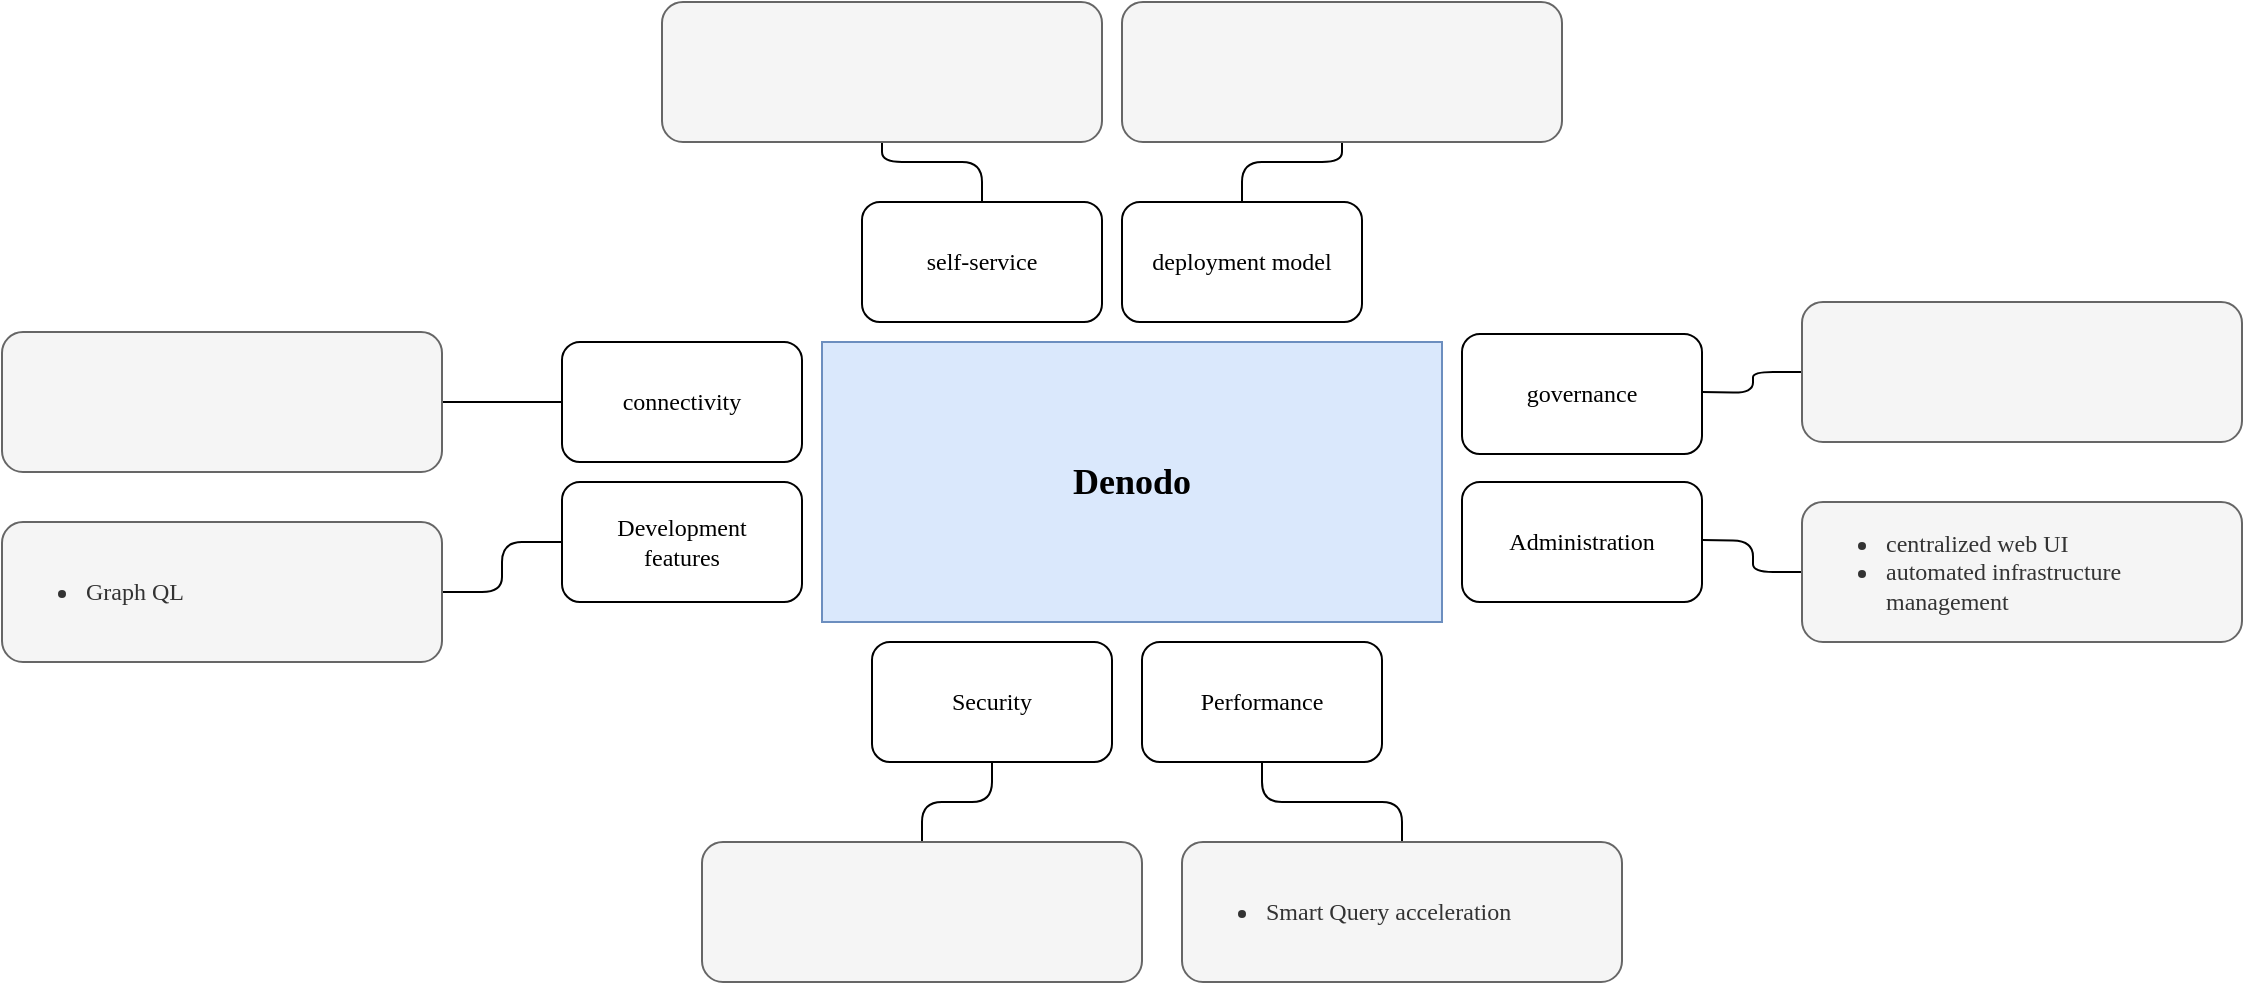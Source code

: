 <mxfile version="16.6.4" type="github" pages="4">
  <diagram id="-L9g1W_YFleN1eRqW0Zt" name="denodo">
    <mxGraphModel dx="1775" dy="536" grid="1" gridSize="10" guides="1" tooltips="1" connect="1" arrows="1" fold="1" page="1" pageScale="1" pageWidth="850" pageHeight="1100" math="0" shadow="0">
      <root>
        <mxCell id="0" />
        <mxCell id="1" parent="0" />
        <mxCell id="jtlBsj4RMmiKG3bMawBm-1" value="&lt;h2&gt;&lt;font face=&quot;Tahoma&quot;&gt;Denodo&lt;/font&gt;&lt;/h2&gt;" style="rounded=0;whiteSpace=wrap;html=1;fillColor=#dae8fc;strokeColor=#6c8ebf;" vertex="1" parent="1">
          <mxGeometry x="270" y="200" width="310" height="140" as="geometry" />
        </mxCell>
        <mxCell id="jtlBsj4RMmiKG3bMawBm-14" style="edgeStyle=orthogonalEdgeStyle;rounded=1;orthogonalLoop=1;jettySize=auto;html=1;fontFamily=Tahoma;endArrow=none;endFill=0;" edge="1" parent="1" source="jtlBsj4RMmiKG3bMawBm-2" target="jtlBsj4RMmiKG3bMawBm-13">
          <mxGeometry relative="1" as="geometry" />
        </mxCell>
        <mxCell id="jtlBsj4RMmiKG3bMawBm-2" value="Security" style="rounded=1;whiteSpace=wrap;html=1;fontFamily=Tahoma;" vertex="1" parent="1">
          <mxGeometry x="295" y="350" width="120" height="60" as="geometry" />
        </mxCell>
        <mxCell id="jtlBsj4RMmiKG3bMawBm-6" style="edgeStyle=orthogonalEdgeStyle;rounded=1;orthogonalLoop=1;jettySize=auto;html=1;fontFamily=Tahoma;endArrow=none;endFill=0;" edge="1" parent="1" source="jtlBsj4RMmiKG3bMawBm-3" target="jtlBsj4RMmiKG3bMawBm-5">
          <mxGeometry relative="1" as="geometry" />
        </mxCell>
        <mxCell id="jtlBsj4RMmiKG3bMawBm-3" value="Performance" style="rounded=1;whiteSpace=wrap;html=1;fontFamily=Tahoma;" vertex="1" parent="1">
          <mxGeometry x="430" y="350" width="120" height="60" as="geometry" />
        </mxCell>
        <mxCell id="jtlBsj4RMmiKG3bMawBm-10" style="edgeStyle=orthogonalEdgeStyle;rounded=1;orthogonalLoop=1;jettySize=auto;html=1;fontFamily=Tahoma;endArrow=none;endFill=0;" edge="1" parent="1" source="jtlBsj4RMmiKG3bMawBm-4" target="jtlBsj4RMmiKG3bMawBm-9">
          <mxGeometry relative="1" as="geometry" />
        </mxCell>
        <mxCell id="jtlBsj4RMmiKG3bMawBm-4" value="deployment model" style="rounded=1;whiteSpace=wrap;html=1;fontFamily=Tahoma;" vertex="1" parent="1">
          <mxGeometry x="420" y="130" width="120" height="60" as="geometry" />
        </mxCell>
        <mxCell id="jtlBsj4RMmiKG3bMawBm-5" value="&lt;ul&gt;&lt;li&gt;Smart Query acceleration&lt;/li&gt;&lt;/ul&gt;" style="rounded=1;whiteSpace=wrap;html=1;fontFamily=Tahoma;fillColor=#f5f5f5;fontColor=#333333;strokeColor=#666666;align=left;" vertex="1" parent="1">
          <mxGeometry x="450" y="450" width="220" height="70" as="geometry" />
        </mxCell>
        <mxCell id="jtlBsj4RMmiKG3bMawBm-12" style="edgeStyle=orthogonalEdgeStyle;rounded=1;orthogonalLoop=1;jettySize=auto;html=1;fontFamily=Tahoma;endArrow=none;endFill=0;" edge="1" parent="1" target="jtlBsj4RMmiKG3bMawBm-11">
          <mxGeometry relative="1" as="geometry">
            <mxPoint x="710" y="225" as="sourcePoint" />
            <mxPoint x="750" y="230" as="targetPoint" />
          </mxGeometry>
        </mxCell>
        <mxCell id="jtlBsj4RMmiKG3bMawBm-7" value="governance" style="rounded=1;whiteSpace=wrap;html=1;fontFamily=Tahoma;" vertex="1" parent="1">
          <mxGeometry x="590" y="196" width="120" height="60" as="geometry" />
        </mxCell>
        <mxCell id="jtlBsj4RMmiKG3bMawBm-16" style="edgeStyle=orthogonalEdgeStyle;rounded=1;orthogonalLoop=1;jettySize=auto;html=1;fontFamily=Tahoma;endArrow=none;endFill=0;" edge="1" parent="1" source="jtlBsj4RMmiKG3bMawBm-8" target="jtlBsj4RMmiKG3bMawBm-15">
          <mxGeometry relative="1" as="geometry" />
        </mxCell>
        <mxCell id="jtlBsj4RMmiKG3bMawBm-8" value="connectivity" style="rounded=1;whiteSpace=wrap;html=1;fontFamily=Tahoma;" vertex="1" parent="1">
          <mxGeometry x="140" y="200" width="120" height="60" as="geometry" />
        </mxCell>
        <mxCell id="jtlBsj4RMmiKG3bMawBm-9" value="" style="rounded=1;whiteSpace=wrap;html=1;fontFamily=Tahoma;fillColor=#f5f5f5;fontColor=#333333;strokeColor=#666666;" vertex="1" parent="1">
          <mxGeometry x="420" y="30" width="220" height="70" as="geometry" />
        </mxCell>
        <mxCell id="jtlBsj4RMmiKG3bMawBm-11" value="" style="rounded=1;whiteSpace=wrap;html=1;fontFamily=Tahoma;fillColor=#f5f5f5;fontColor=#333333;strokeColor=#666666;" vertex="1" parent="1">
          <mxGeometry x="760" y="180" width="220" height="70" as="geometry" />
        </mxCell>
        <mxCell id="jtlBsj4RMmiKG3bMawBm-13" value="" style="rounded=1;whiteSpace=wrap;html=1;fontFamily=Tahoma;fillColor=#f5f5f5;fontColor=#333333;strokeColor=#666666;" vertex="1" parent="1">
          <mxGeometry x="210" y="450" width="220" height="70" as="geometry" />
        </mxCell>
        <mxCell id="jtlBsj4RMmiKG3bMawBm-15" value="" style="rounded=1;whiteSpace=wrap;html=1;fontFamily=Tahoma;fillColor=#f5f5f5;fontColor=#333333;strokeColor=#666666;" vertex="1" parent="1">
          <mxGeometry x="-140" y="195" width="220" height="70" as="geometry" />
        </mxCell>
        <mxCell id="jtlBsj4RMmiKG3bMawBm-19" style="edgeStyle=orthogonalEdgeStyle;rounded=1;orthogonalLoop=1;jettySize=auto;html=1;fontFamily=Tahoma;endArrow=none;endFill=0;" edge="1" parent="1" source="jtlBsj4RMmiKG3bMawBm-17" target="jtlBsj4RMmiKG3bMawBm-18">
          <mxGeometry relative="1" as="geometry" />
        </mxCell>
        <mxCell id="jtlBsj4RMmiKG3bMawBm-17" value="Development &lt;br&gt;features" style="rounded=1;whiteSpace=wrap;html=1;fontFamily=Tahoma;" vertex="1" parent="1">
          <mxGeometry x="140" y="270" width="120" height="60" as="geometry" />
        </mxCell>
        <mxCell id="jtlBsj4RMmiKG3bMawBm-18" value="&lt;ul&gt;&lt;li&gt;Graph QL&lt;/li&gt;&lt;/ul&gt;" style="rounded=1;whiteSpace=wrap;html=1;fontFamily=Tahoma;fillColor=#f5f5f5;fontColor=#333333;strokeColor=#666666;align=left;" vertex="1" parent="1">
          <mxGeometry x="-140" y="290" width="220" height="70" as="geometry" />
        </mxCell>
        <mxCell id="jtlBsj4RMmiKG3bMawBm-22" style="edgeStyle=orthogonalEdgeStyle;rounded=1;orthogonalLoop=1;jettySize=auto;html=1;fontFamily=Tahoma;endArrow=none;endFill=0;" edge="1" parent="1" source="jtlBsj4RMmiKG3bMawBm-20" target="jtlBsj4RMmiKG3bMawBm-21">
          <mxGeometry relative="1" as="geometry" />
        </mxCell>
        <mxCell id="jtlBsj4RMmiKG3bMawBm-20" value="self-service" style="rounded=1;whiteSpace=wrap;html=1;fontFamily=Tahoma;" vertex="1" parent="1">
          <mxGeometry x="290" y="130" width="120" height="60" as="geometry" />
        </mxCell>
        <mxCell id="jtlBsj4RMmiKG3bMawBm-21" value="" style="rounded=1;whiteSpace=wrap;html=1;fontFamily=Tahoma;fillColor=#f5f5f5;fontColor=#333333;strokeColor=#666666;" vertex="1" parent="1">
          <mxGeometry x="190" y="30" width="220" height="70" as="geometry" />
        </mxCell>
        <mxCell id="jtlBsj4RMmiKG3bMawBm-23" style="edgeStyle=orthogonalEdgeStyle;rounded=1;orthogonalLoop=1;jettySize=auto;html=1;fontFamily=Tahoma;endArrow=none;endFill=0;" edge="1" parent="1" target="jtlBsj4RMmiKG3bMawBm-25">
          <mxGeometry relative="1" as="geometry">
            <mxPoint x="710" y="299" as="sourcePoint" />
            <mxPoint x="750" y="304" as="targetPoint" />
          </mxGeometry>
        </mxCell>
        <mxCell id="jtlBsj4RMmiKG3bMawBm-24" value="Administration" style="rounded=1;whiteSpace=wrap;html=1;fontFamily=Tahoma;" vertex="1" parent="1">
          <mxGeometry x="590" y="270" width="120" height="60" as="geometry" />
        </mxCell>
        <mxCell id="jtlBsj4RMmiKG3bMawBm-25" value="&lt;ul&gt;&lt;li&gt;centralized web UI&lt;/li&gt;&lt;li&gt;automated infrastructure management&lt;/li&gt;&lt;/ul&gt;" style="rounded=1;whiteSpace=wrap;html=1;fontFamily=Tahoma;fillColor=#f5f5f5;fontColor=#333333;strokeColor=#666666;align=left;" vertex="1" parent="1">
          <mxGeometry x="760" y="280" width="220" height="70" as="geometry" />
        </mxCell>
      </root>
    </mxGraphModel>
  </diagram>
  <diagram id="5jW5l0gpTrEYVgcxyMkZ" name="cp4d">
    <mxGraphModel dx="1775" dy="536" grid="1" gridSize="10" guides="1" tooltips="1" connect="1" arrows="1" fold="1" page="1" pageScale="1" pageWidth="850" pageHeight="1100" math="0" shadow="0">
      <root>
        <mxCell id="9eQoJ6_cL0LcJAiHgInl-0" />
        <mxCell id="9eQoJ6_cL0LcJAiHgInl-1" parent="9eQoJ6_cL0LcJAiHgInl-0" />
        <mxCell id="Wkk_XFJZV6SinoRUcr2d-0" value="&lt;h2&gt;&lt;font face=&quot;Tahoma&quot;&gt;IBM Cloud Pak for Data - Data virtualization&lt;/font&gt;&lt;/h2&gt;" style="rounded=0;whiteSpace=wrap;html=1;fillColor=#dae8fc;strokeColor=#6c8ebf;" vertex="1" parent="9eQoJ6_cL0LcJAiHgInl-1">
          <mxGeometry x="270" y="200" width="310" height="140" as="geometry" />
        </mxCell>
        <mxCell id="Wkk_XFJZV6SinoRUcr2d-1" style="edgeStyle=orthogonalEdgeStyle;rounded=1;orthogonalLoop=1;jettySize=auto;html=1;fontFamily=Tahoma;endArrow=none;endFill=0;" edge="1" parent="9eQoJ6_cL0LcJAiHgInl-1" source="Wkk_XFJZV6SinoRUcr2d-2" target="Wkk_XFJZV6SinoRUcr2d-14">
          <mxGeometry relative="1" as="geometry" />
        </mxCell>
        <mxCell id="Wkk_XFJZV6SinoRUcr2d-2" value="Security" style="rounded=1;whiteSpace=wrap;html=1;fontFamily=Tahoma;" vertex="1" parent="9eQoJ6_cL0LcJAiHgInl-1">
          <mxGeometry x="295" y="350" width="120" height="60" as="geometry" />
        </mxCell>
        <mxCell id="Wkk_XFJZV6SinoRUcr2d-3" style="edgeStyle=orthogonalEdgeStyle;rounded=1;orthogonalLoop=1;jettySize=auto;html=1;fontFamily=Tahoma;endArrow=none;endFill=0;" edge="1" parent="9eQoJ6_cL0LcJAiHgInl-1" source="Wkk_XFJZV6SinoRUcr2d-4" target="Wkk_XFJZV6SinoRUcr2d-7">
          <mxGeometry relative="1" as="geometry" />
        </mxCell>
        <mxCell id="Wkk_XFJZV6SinoRUcr2d-4" value="Performance" style="rounded=1;whiteSpace=wrap;html=1;fontFamily=Tahoma;" vertex="1" parent="9eQoJ6_cL0LcJAiHgInl-1">
          <mxGeometry x="430" y="350" width="120" height="60" as="geometry" />
        </mxCell>
        <mxCell id="Wkk_XFJZV6SinoRUcr2d-5" style="edgeStyle=orthogonalEdgeStyle;rounded=1;orthogonalLoop=1;jettySize=auto;html=1;fontFamily=Tahoma;endArrow=none;endFill=0;" edge="1" parent="9eQoJ6_cL0LcJAiHgInl-1" source="Wkk_XFJZV6SinoRUcr2d-6" target="Wkk_XFJZV6SinoRUcr2d-12">
          <mxGeometry relative="1" as="geometry" />
        </mxCell>
        <mxCell id="Wkk_XFJZV6SinoRUcr2d-6" value="deployment model" style="rounded=1;whiteSpace=wrap;html=1;fontFamily=Tahoma;" vertex="1" parent="9eQoJ6_cL0LcJAiHgInl-1">
          <mxGeometry x="420" y="130" width="120" height="60" as="geometry" />
        </mxCell>
        <mxCell id="Wkk_XFJZV6SinoRUcr2d-7" value="&lt;ul style=&quot;font-size: 10px&quot;&gt;&lt;li style=&quot;font-size: 10px&quot;&gt;&lt;br&gt;&lt;/li&gt;&lt;/ul&gt;" style="rounded=1;whiteSpace=wrap;html=1;fontFamily=Tahoma;fillColor=#f5f5f5;fontColor=#333333;strokeColor=#666666;align=left;fontSize=10;" vertex="1" parent="9eQoJ6_cL0LcJAiHgInl-1">
          <mxGeometry x="440" y="450" width="260" height="70" as="geometry" />
        </mxCell>
        <mxCell id="Wkk_XFJZV6SinoRUcr2d-8" style="edgeStyle=orthogonalEdgeStyle;rounded=1;orthogonalLoop=1;jettySize=auto;html=1;fontFamily=Tahoma;endArrow=none;endFill=0;" edge="1" parent="9eQoJ6_cL0LcJAiHgInl-1" target="Wkk_XFJZV6SinoRUcr2d-13">
          <mxGeometry relative="1" as="geometry">
            <mxPoint x="710" y="225" as="sourcePoint" />
            <mxPoint x="750" y="230" as="targetPoint" />
          </mxGeometry>
        </mxCell>
        <mxCell id="Wkk_XFJZV6SinoRUcr2d-9" value="governance" style="rounded=1;whiteSpace=wrap;html=1;fontFamily=Tahoma;" vertex="1" parent="9eQoJ6_cL0LcJAiHgInl-1">
          <mxGeometry x="590" y="196" width="120" height="60" as="geometry" />
        </mxCell>
        <mxCell id="Wkk_XFJZV6SinoRUcr2d-10" style="edgeStyle=orthogonalEdgeStyle;rounded=1;orthogonalLoop=1;jettySize=auto;html=1;fontFamily=Tahoma;endArrow=none;endFill=0;" edge="1" parent="9eQoJ6_cL0LcJAiHgInl-1" source="Wkk_XFJZV6SinoRUcr2d-11" target="Wkk_XFJZV6SinoRUcr2d-15">
          <mxGeometry relative="1" as="geometry" />
        </mxCell>
        <mxCell id="Wkk_XFJZV6SinoRUcr2d-11" value="connectivity" style="rounded=1;whiteSpace=wrap;html=1;fontFamily=Tahoma;" vertex="1" parent="9eQoJ6_cL0LcJAiHgInl-1">
          <mxGeometry x="140" y="200" width="120" height="60" as="geometry" />
        </mxCell>
        <mxCell id="Wkk_XFJZV6SinoRUcr2d-12" value="&lt;ul style=&quot;font-size: 10px&quot;&gt;&lt;li style=&quot;font-size: 10px&quot;&gt;runs on a Redhat Openshift cluster&lt;/li&gt;&lt;li style=&quot;font-size: 10px&quot;&gt;powered by DB2&lt;/li&gt;&lt;/ul&gt;" style="rounded=1;whiteSpace=wrap;html=1;fontFamily=Tahoma;fillColor=#f5f5f5;fontColor=#333333;strokeColor=#666666;align=left;fontSize=10;" vertex="1" parent="9eQoJ6_cL0LcJAiHgInl-1">
          <mxGeometry x="420" y="30" width="220" height="70" as="geometry" />
        </mxCell>
        <mxCell id="Wkk_XFJZV6SinoRUcr2d-13" value="&lt;ul style=&quot;font-size: 10px&quot;&gt;&lt;li style=&quot;font-size: 10px&quot;&gt;&lt;br&gt;&lt;/li&gt;&lt;/ul&gt;" style="rounded=1;whiteSpace=wrap;html=1;fontFamily=Tahoma;fillColor=#f5f5f5;fontColor=#333333;strokeColor=#666666;align=left;fontSize=10;" vertex="1" parent="9eQoJ6_cL0LcJAiHgInl-1">
          <mxGeometry x="760" y="160" width="220" height="90" as="geometry" />
        </mxCell>
        <mxCell id="Wkk_XFJZV6SinoRUcr2d-30" value="roles" style="edgeStyle=orthogonalEdgeStyle;rounded=1;orthogonalLoop=1;jettySize=auto;html=1;fontFamily=Tahoma;fontSize=10;endArrow=none;endFill=0;" edge="1" parent="9eQoJ6_cL0LcJAiHgInl-1" source="Wkk_XFJZV6SinoRUcr2d-14" target="Wkk_XFJZV6SinoRUcr2d-29">
          <mxGeometry relative="1" as="geometry" />
        </mxCell>
        <mxCell id="Wkk_XFJZV6SinoRUcr2d-14" value="&lt;ul&gt;&lt;li&gt;Transport Layer Security (TLS) to encrypt data in transit&lt;br&gt;&lt;/li&gt;&lt;li&gt;External LDAP authentication&lt;/li&gt;&lt;/ul&gt;" style="rounded=1;whiteSpace=wrap;html=1;fontFamily=Tahoma;fillColor=#f5f5f5;fontColor=#333333;strokeColor=#666666;align=left;fontSize=10;" vertex="1" parent="9eQoJ6_cL0LcJAiHgInl-1">
          <mxGeometry x="210" y="450" width="220" height="70" as="geometry" />
        </mxCell>
        <mxCell id="Wkk_XFJZV6SinoRUcr2d-15" value="&lt;ul&gt;&lt;li&gt;Data Virtualization REST API&amp;nbsp;&lt;/li&gt;&lt;li&gt;JDBC/ODBC&lt;/li&gt;&lt;/ul&gt;" style="rounded=1;whiteSpace=wrap;html=1;fontFamily=Tahoma;fillColor=#f5f5f5;fontColor=#333333;strokeColor=#666666;fontSize=10;align=left;" vertex="1" parent="9eQoJ6_cL0LcJAiHgInl-1">
          <mxGeometry x="-140" y="195" width="220" height="70" as="geometry" />
        </mxCell>
        <mxCell id="Wkk_XFJZV6SinoRUcr2d-16" style="edgeStyle=orthogonalEdgeStyle;rounded=1;orthogonalLoop=1;jettySize=auto;html=1;fontFamily=Tahoma;endArrow=none;endFill=0;" edge="1" parent="9eQoJ6_cL0LcJAiHgInl-1" source="Wkk_XFJZV6SinoRUcr2d-18" target="Wkk_XFJZV6SinoRUcr2d-19">
          <mxGeometry relative="1" as="geometry" />
        </mxCell>
        <mxCell id="Wkk_XFJZV6SinoRUcr2d-17" style="edgeStyle=orthogonalEdgeStyle;rounded=1;orthogonalLoop=1;jettySize=auto;html=1;entryX=1;entryY=0.5;entryDx=0;entryDy=0;fontFamily=Tahoma;fontSize=10;endArrow=none;endFill=0;" edge="1" parent="9eQoJ6_cL0LcJAiHgInl-1" source="Wkk_XFJZV6SinoRUcr2d-18" target="Wkk_XFJZV6SinoRUcr2d-27">
          <mxGeometry relative="1" as="geometry" />
        </mxCell>
        <mxCell id="Wkk_XFJZV6SinoRUcr2d-18" value="Development &lt;br&gt;features" style="rounded=1;whiteSpace=wrap;html=1;fontFamily=Tahoma;" vertex="1" parent="9eQoJ6_cL0LcJAiHgInl-1">
          <mxGeometry x="140" y="270" width="120" height="60" as="geometry" />
        </mxCell>
        <mxCell id="Wkk_XFJZV6SinoRUcr2d-19" value="&lt;ul style=&quot;font-size: 10px&quot;&gt;&lt;li style=&quot;font-size: 10px&quot;&gt;&lt;br&gt;&lt;/li&gt;&lt;/ul&gt;" style="rounded=1;whiteSpace=wrap;html=1;fontFamily=Tahoma;fillColor=#f5f5f5;fontColor=#333333;strokeColor=#666666;align=left;fontSize=10;" vertex="1" parent="9eQoJ6_cL0LcJAiHgInl-1">
          <mxGeometry x="-140" y="290" width="220" height="70" as="geometry" />
        </mxCell>
        <mxCell id="Wkk_XFJZV6SinoRUcr2d-20" style="edgeStyle=orthogonalEdgeStyle;rounded=1;orthogonalLoop=1;jettySize=auto;html=1;fontFamily=Tahoma;endArrow=none;endFill=0;" edge="1" parent="9eQoJ6_cL0LcJAiHgInl-1" source="Wkk_XFJZV6SinoRUcr2d-21" target="Wkk_XFJZV6SinoRUcr2d-22">
          <mxGeometry relative="1" as="geometry" />
        </mxCell>
        <mxCell id="Wkk_XFJZV6SinoRUcr2d-21" value="self-service" style="rounded=1;whiteSpace=wrap;html=1;fontFamily=Tahoma;" vertex="1" parent="9eQoJ6_cL0LcJAiHgInl-1">
          <mxGeometry x="290" y="130" width="120" height="60" as="geometry" />
        </mxCell>
        <mxCell id="Wkk_XFJZV6SinoRUcr2d-22" value="&lt;ul&gt;&lt;li&gt;&lt;br&gt;&lt;/li&gt;&lt;/ul&gt;" style="rounded=1;whiteSpace=wrap;html=1;fontFamily=Tahoma;fillColor=#f5f5f5;fontColor=#333333;strokeColor=#666666;align=left;" vertex="1" parent="9eQoJ6_cL0LcJAiHgInl-1">
          <mxGeometry x="190" y="30" width="220" height="70" as="geometry" />
        </mxCell>
        <mxCell id="Wkk_XFJZV6SinoRUcr2d-23" style="edgeStyle=orthogonalEdgeStyle;rounded=1;orthogonalLoop=1;jettySize=auto;html=1;fontFamily=Tahoma;endArrow=none;endFill=0;" edge="1" parent="9eQoJ6_cL0LcJAiHgInl-1" target="Wkk_XFJZV6SinoRUcr2d-25">
          <mxGeometry relative="1" as="geometry">
            <mxPoint x="710" y="299" as="sourcePoint" />
            <mxPoint x="750" y="304" as="targetPoint" />
          </mxGeometry>
        </mxCell>
        <mxCell id="Wkk_XFJZV6SinoRUcr2d-24" value="Administration" style="rounded=1;whiteSpace=wrap;html=1;fontFamily=Tahoma;" vertex="1" parent="9eQoJ6_cL0LcJAiHgInl-1">
          <mxGeometry x="590" y="270" width="120" height="60" as="geometry" />
        </mxCell>
        <mxCell id="Wkk_XFJZV6SinoRUcr2d-25" value="&lt;ul&gt;&lt;li&gt;&lt;br&gt;&lt;/li&gt;&lt;/ul&gt;" style="rounded=1;whiteSpace=wrap;html=1;fontFamily=Tahoma;fillColor=#f5f5f5;fontColor=#333333;strokeColor=#666666;align=left;" vertex="1" parent="9eQoJ6_cL0LcJAiHgInl-1">
          <mxGeometry x="760" y="280" width="220" height="70" as="geometry" />
        </mxCell>
        <mxCell id="Wkk_XFJZV6SinoRUcr2d-26" style="edgeStyle=orthogonalEdgeStyle;rounded=1;orthogonalLoop=1;jettySize=auto;html=1;fontFamily=Tahoma;fontSize=10;endArrow=none;endFill=0;" edge="1" parent="9eQoJ6_cL0LcJAiHgInl-1" source="Wkk_XFJZV6SinoRUcr2d-27" target="Wkk_XFJZV6SinoRUcr2d-28">
          <mxGeometry relative="1" as="geometry" />
        </mxCell>
        <mxCell id="Wkk_XFJZV6SinoRUcr2d-27" value="Data Discovery" style="rounded=1;whiteSpace=wrap;html=1;fontFamily=Tahoma;" vertex="1" parent="9eQoJ6_cL0LcJAiHgInl-1">
          <mxGeometry x="-10" y="390" width="90" height="50" as="geometry" />
        </mxCell>
        <mxCell id="Wkk_XFJZV6SinoRUcr2d-28" value="&lt;ul style=&quot;font-size: 10px&quot;&gt;&lt;li style=&quot;font-size: 10px&quot;&gt;&lt;br&gt;&lt;/li&gt;&lt;/ul&gt;" style="rounded=1;whiteSpace=wrap;html=1;fontFamily=Tahoma;fillColor=#f5f5f5;fontColor=#333333;strokeColor=#666666;align=left;fontSize=10;" vertex="1" parent="9eQoJ6_cL0LcJAiHgInl-1">
          <mxGeometry x="-270" y="380" width="220" height="70" as="geometry" />
        </mxCell>
        <mxCell id="Wkk_XFJZV6SinoRUcr2d-29" value="&lt;ul&gt;&lt;li&gt;Data Virtualization Admin, Data Virtualization Engineer, Data Virtualization Steward, and Data Virtualization User roles&lt;br&gt;&lt;/li&gt;&lt;/ul&gt;" style="rounded=1;whiteSpace=wrap;html=1;fontFamily=Tahoma;fillColor=#f5f5f5;fontColor=#333333;strokeColor=#666666;align=left;fontSize=10;" vertex="1" parent="9eQoJ6_cL0LcJAiHgInl-1">
          <mxGeometry x="120" y="560" width="220" height="70" as="geometry" />
        </mxCell>
      </root>
    </mxGraphModel>
  </diagram>
  <diagram id="r0BTErsrxEVVmQJmyU8c" name="tibco">
    <mxGraphModel dx="1775" dy="536" grid="1" gridSize="10" guides="1" tooltips="1" connect="1" arrows="1" fold="1" page="1" pageScale="1" pageWidth="850" pageHeight="1100" math="0" shadow="0">
      <root>
        <mxCell id="LtUKsb7osVr84ornD984-0" />
        <mxCell id="LtUKsb7osVr84ornD984-1" parent="LtUKsb7osVr84ornD984-0" />
        <mxCell id="BI1TVRTl637JLvggWWpa-0" value="&lt;h2&gt;&lt;font face=&quot;Tahoma&quot;&gt;Tibco Data Virtualization&lt;/font&gt;&lt;/h2&gt;" style="rounded=0;whiteSpace=wrap;html=1;fillColor=#dae8fc;strokeColor=#6c8ebf;" vertex="1" parent="LtUKsb7osVr84ornD984-1">
          <mxGeometry x="270" y="200" width="310" height="140" as="geometry" />
        </mxCell>
        <mxCell id="BI1TVRTl637JLvggWWpa-1" style="edgeStyle=orthogonalEdgeStyle;rounded=1;orthogonalLoop=1;jettySize=auto;html=1;fontFamily=Tahoma;endArrow=none;endFill=0;" edge="1" parent="LtUKsb7osVr84ornD984-1" source="BI1TVRTl637JLvggWWpa-2" target="BI1TVRTl637JLvggWWpa-14">
          <mxGeometry relative="1" as="geometry" />
        </mxCell>
        <mxCell id="BI1TVRTl637JLvggWWpa-2" value="Security" style="rounded=1;whiteSpace=wrap;html=1;fontFamily=Tahoma;" vertex="1" parent="LtUKsb7osVr84ornD984-1">
          <mxGeometry x="295" y="350" width="120" height="60" as="geometry" />
        </mxCell>
        <mxCell id="BI1TVRTl637JLvggWWpa-3" style="edgeStyle=orthogonalEdgeStyle;rounded=1;orthogonalLoop=1;jettySize=auto;html=1;fontFamily=Tahoma;endArrow=none;endFill=0;" edge="1" parent="LtUKsb7osVr84ornD984-1" source="BI1TVRTl637JLvggWWpa-4" target="BI1TVRTl637JLvggWWpa-7">
          <mxGeometry relative="1" as="geometry" />
        </mxCell>
        <mxCell id="BI1TVRTl637JLvggWWpa-4" value="Performance" style="rounded=1;whiteSpace=wrap;html=1;fontFamily=Tahoma;" vertex="1" parent="LtUKsb7osVr84ornD984-1">
          <mxGeometry x="430" y="350" width="120" height="60" as="geometry" />
        </mxCell>
        <mxCell id="BI1TVRTl637JLvggWWpa-5" style="edgeStyle=orthogonalEdgeStyle;rounded=1;orthogonalLoop=1;jettySize=auto;html=1;fontFamily=Tahoma;endArrow=none;endFill=0;" edge="1" parent="LtUKsb7osVr84ornD984-1" source="BI1TVRTl637JLvggWWpa-6" target="BI1TVRTl637JLvggWWpa-12">
          <mxGeometry relative="1" as="geometry" />
        </mxCell>
        <mxCell id="BI1TVRTl637JLvggWWpa-6" value="deployment model" style="rounded=1;whiteSpace=wrap;html=1;fontFamily=Tahoma;" vertex="1" parent="LtUKsb7osVr84ornD984-1">
          <mxGeometry x="420" y="130" width="120" height="60" as="geometry" />
        </mxCell>
        <mxCell id="BI1TVRTl637JLvggWWpa-7" value="&lt;ul style=&quot;font-size: 10px&quot;&gt;&lt;li style=&quot;font-size: 10px&quot;&gt;Query optimization - cost-based, rule-based&lt;/li&gt;&lt;li style=&quot;font-size: 10px&quot;&gt;Data source optimization&lt;/li&gt;&lt;li style=&quot;font-size: 10px&quot;&gt;caching&lt;/li&gt;&lt;li style=&quot;font-size: 10px&quot;&gt;Automatic Query Rewrite&lt;br&gt;&lt;/li&gt;&lt;li style=&quot;font-size: 10px&quot;&gt;SQL Pushdown&lt;br&gt;&lt;/li&gt;&lt;li style=&quot;font-size: 10px&quot;&gt;Single-source Join Grouping&lt;br&gt;&lt;/li&gt;&lt;li style=&quot;font-size: 10px&quot;&gt;Predicate Pushdown&lt;br&gt;&lt;/li&gt;&lt;li style=&quot;font-size: 10px&quot;&gt;Full and Partial Aggregate Pushdown&lt;br&gt;&lt;/li&gt;&lt;li style=&quot;font-size: 10px&quot;&gt;Serialization or Parallelization of Join Operators&lt;br&gt;&lt;/li&gt;&lt;li style=&quot;font-size: 10px&quot;&gt;Projection Pruning&lt;br&gt;&lt;/li&gt;&lt;li style=&quot;font-size: 10px&quot;&gt;Constraint Propagation&lt;br&gt;&lt;/li&gt;&lt;li style=&quot;font-size: 10px&quot;&gt;Scan Multiplexing&lt;br&gt;&lt;/li&gt;&lt;li style=&quot;font-size: 10px&quot;&gt;Empty Scan Detection&lt;br&gt;&lt;/li&gt;&lt;li style=&quot;font-size: 10px&quot;&gt;Redundant Operator Cropping&lt;br&gt;&lt;/li&gt;&lt;li style=&quot;font-size: 10px&quot;&gt;Blocking Operator Pre-fetching&amp;nbsp;&lt;br&gt;&lt;/li&gt;&lt;/ul&gt;" style="rounded=1;whiteSpace=wrap;html=1;fontFamily=Tahoma;fillColor=#f5f5f5;fontColor=#333333;strokeColor=#666666;align=left;fontSize=10;" vertex="1" parent="LtUKsb7osVr84ornD984-1">
          <mxGeometry x="440" y="450" width="260" height="200" as="geometry" />
        </mxCell>
        <mxCell id="BI1TVRTl637JLvggWWpa-8" style="edgeStyle=orthogonalEdgeStyle;rounded=1;orthogonalLoop=1;jettySize=auto;html=1;fontFamily=Tahoma;endArrow=none;endFill=0;" edge="1" parent="LtUKsb7osVr84ornD984-1" target="BI1TVRTl637JLvggWWpa-13">
          <mxGeometry relative="1" as="geometry">
            <mxPoint x="710" y="225" as="sourcePoint" />
            <mxPoint x="750" y="230" as="targetPoint" />
          </mxGeometry>
        </mxCell>
        <mxCell id="BI1TVRTl637JLvggWWpa-9" value="governance" style="rounded=1;whiteSpace=wrap;html=1;fontFamily=Tahoma;" vertex="1" parent="LtUKsb7osVr84ornD984-1">
          <mxGeometry x="590" y="196" width="120" height="60" as="geometry" />
        </mxCell>
        <mxCell id="BI1TVRTl637JLvggWWpa-10" style="edgeStyle=orthogonalEdgeStyle;rounded=1;orthogonalLoop=1;jettySize=auto;html=1;fontFamily=Tahoma;endArrow=none;endFill=0;" edge="1" parent="LtUKsb7osVr84ornD984-1" source="BI1TVRTl637JLvggWWpa-11" target="BI1TVRTl637JLvggWWpa-15">
          <mxGeometry relative="1" as="geometry" />
        </mxCell>
        <mxCell id="BI1TVRTl637JLvggWWpa-11" value="connectivity" style="rounded=1;whiteSpace=wrap;html=1;fontFamily=Tahoma;" vertex="1" parent="LtUKsb7osVr84ornD984-1">
          <mxGeometry x="140" y="200" width="120" height="60" as="geometry" />
        </mxCell>
        <mxCell id="BI1TVRTl637JLvggWWpa-12" value="&lt;ul style=&quot;font-size: 10px;&quot;&gt;&lt;li style=&quot;font-size: 10px;&quot;&gt;on-premise, private/public cloud platforms (AWS, Google Cloud, Microsoft Azure)&lt;/li&gt;&lt;li style=&quot;font-size: 10px;&quot;&gt;multiple execution engines&lt;/li&gt;&lt;/ul&gt;" style="rounded=1;whiteSpace=wrap;html=1;fontFamily=Tahoma;fillColor=#f5f5f5;fontColor=#333333;strokeColor=#666666;align=left;fontSize=10;" vertex="1" parent="LtUKsb7osVr84ornD984-1">
          <mxGeometry x="420" y="30" width="220" height="70" as="geometry" />
        </mxCell>
        <mxCell id="BI1TVRTl637JLvggWWpa-13" value="&lt;ul style=&quot;font-size: 10px;&quot;&gt;&lt;li style=&quot;font-size: 10px;&quot;&gt;integrated metadata repository&lt;/li&gt;&lt;li style=&quot;font-size: 10px;&quot;&gt;&amp;nbsp;profiling, standardization,&lt;br style=&quot;font-size: 10px;&quot;&gt;conformance, enrichment, augmentation, and validation&lt;br style=&quot;font-size: 10px;&quot;&gt;capabilities&lt;/li&gt;&lt;/ul&gt;" style="rounded=1;whiteSpace=wrap;html=1;fontFamily=Tahoma;fillColor=#f5f5f5;fontColor=#333333;strokeColor=#666666;align=left;fontSize=10;" vertex="1" parent="LtUKsb7osVr84ornD984-1">
          <mxGeometry x="760" y="160" width="220" height="90" as="geometry" />
        </mxCell>
        <mxCell id="BI1TVRTl637JLvggWWpa-14" value="&lt;ul style=&quot;font-size: 10px;&quot;&gt;&lt;li style=&quot;font-size: 10px;&quot;&gt;row and column level security&lt;/li&gt;&lt;li style=&quot;font-size: 10px;&quot;&gt;encryption and masking&lt;/li&gt;&lt;/ul&gt;" style="rounded=1;whiteSpace=wrap;html=1;fontFamily=Tahoma;fillColor=#f5f5f5;fontColor=#333333;strokeColor=#666666;align=left;fontSize=10;" vertex="1" parent="LtUKsb7osVr84ornD984-1">
          <mxGeometry x="210" y="450" width="220" height="70" as="geometry" />
        </mxCell>
        <mxCell id="BI1TVRTl637JLvggWWpa-15" value="Adapters for&amp;nbsp;databases, files, big data, cloud sources, packaged applications" style="rounded=1;whiteSpace=wrap;html=1;fontFamily=Tahoma;fillColor=#f5f5f5;fontColor=#333333;strokeColor=#666666;fontSize=10;" vertex="1" parent="LtUKsb7osVr84ornD984-1">
          <mxGeometry x="-140" y="195" width="220" height="70" as="geometry" />
        </mxCell>
        <mxCell id="BI1TVRTl637JLvggWWpa-16" style="edgeStyle=orthogonalEdgeStyle;rounded=1;orthogonalLoop=1;jettySize=auto;html=1;fontFamily=Tahoma;endArrow=none;endFill=0;" edge="1" parent="LtUKsb7osVr84ornD984-1" source="BI1TVRTl637JLvggWWpa-17" target="BI1TVRTl637JLvggWWpa-18">
          <mxGeometry relative="1" as="geometry" />
        </mxCell>
        <mxCell id="BI1TVRTl637JLvggWWpa-26" style="edgeStyle=orthogonalEdgeStyle;rounded=1;orthogonalLoop=1;jettySize=auto;html=1;entryX=1;entryY=0.5;entryDx=0;entryDy=0;fontFamily=Tahoma;fontSize=10;endArrow=none;endFill=0;" edge="1" parent="LtUKsb7osVr84ornD984-1" source="BI1TVRTl637JLvggWWpa-17" target="BI1TVRTl637JLvggWWpa-25">
          <mxGeometry relative="1" as="geometry" />
        </mxCell>
        <mxCell id="BI1TVRTl637JLvggWWpa-17" value="Development &lt;br&gt;features" style="rounded=1;whiteSpace=wrap;html=1;fontFamily=Tahoma;" vertex="1" parent="LtUKsb7osVr84ornD984-1">
          <mxGeometry x="140" y="270" width="120" height="60" as="geometry" />
        </mxCell>
        <mxCell id="BI1TVRTl637JLvggWWpa-18" value="&lt;ul style=&quot;font-size: 10px;&quot;&gt;&lt;li style=&quot;font-size: 10px;&quot;&gt;Studio -&amp;nbsp;modeling, development, and resource management tool&lt;/li&gt;&lt;li style=&quot;font-size: 10px;&quot;&gt;XML support&lt;/li&gt;&lt;/ul&gt;" style="rounded=1;whiteSpace=wrap;html=1;fontFamily=Tahoma;fillColor=#f5f5f5;fontColor=#333333;strokeColor=#666666;align=left;fontSize=10;" vertex="1" parent="LtUKsb7osVr84ornD984-1">
          <mxGeometry x="-140" y="290" width="220" height="70" as="geometry" />
        </mxCell>
        <mxCell id="BI1TVRTl637JLvggWWpa-19" style="edgeStyle=orthogonalEdgeStyle;rounded=1;orthogonalLoop=1;jettySize=auto;html=1;fontFamily=Tahoma;endArrow=none;endFill=0;" edge="1" parent="LtUKsb7osVr84ornD984-1" source="BI1TVRTl637JLvggWWpa-20" target="BI1TVRTl637JLvggWWpa-21">
          <mxGeometry relative="1" as="geometry" />
        </mxCell>
        <mxCell id="BI1TVRTl637JLvggWWpa-20" value="self-service" style="rounded=1;whiteSpace=wrap;html=1;fontFamily=Tahoma;" vertex="1" parent="LtUKsb7osVr84ornD984-1">
          <mxGeometry x="290" y="130" width="120" height="60" as="geometry" />
        </mxCell>
        <mxCell id="BI1TVRTl637JLvggWWpa-21" value="&lt;ul&gt;&lt;li&gt;&lt;font style=&quot;font-size: 10px&quot;&gt;self-service data provisioning and data catalog web UI&lt;/font&gt;&lt;/li&gt;&lt;li&gt;&lt;font style=&quot;font-size: 10px&quot;&gt;self-service business data directory&lt;br&gt;&lt;/font&gt;&lt;/li&gt;&lt;/ul&gt;" style="rounded=1;whiteSpace=wrap;html=1;fontFamily=Tahoma;fillColor=#f5f5f5;fontColor=#333333;strokeColor=#666666;align=left;" vertex="1" parent="LtUKsb7osVr84ornD984-1">
          <mxGeometry x="190" y="30" width="220" height="70" as="geometry" />
        </mxCell>
        <mxCell id="BI1TVRTl637JLvggWWpa-22" style="edgeStyle=orthogonalEdgeStyle;rounded=1;orthogonalLoop=1;jettySize=auto;html=1;fontFamily=Tahoma;endArrow=none;endFill=0;" edge="1" parent="LtUKsb7osVr84ornD984-1" target="BI1TVRTl637JLvggWWpa-24">
          <mxGeometry relative="1" as="geometry">
            <mxPoint x="710" y="299" as="sourcePoint" />
            <mxPoint x="750" y="304" as="targetPoint" />
          </mxGeometry>
        </mxCell>
        <mxCell id="BI1TVRTl637JLvggWWpa-23" value="Administration" style="rounded=1;whiteSpace=wrap;html=1;fontFamily=Tahoma;" vertex="1" parent="LtUKsb7osVr84ornD984-1">
          <mxGeometry x="590" y="270" width="120" height="60" as="geometry" />
        </mxCell>
        <mxCell id="BI1TVRTl637JLvggWWpa-24" value="&lt;ul&gt;&lt;li&gt;&lt;font style=&quot;font-size: 10px&quot;&gt;Triggers - timer-event, system event, user-defined event, JMS event&lt;/font&gt;&lt;/li&gt;&lt;/ul&gt;" style="rounded=1;whiteSpace=wrap;html=1;fontFamily=Tahoma;fillColor=#f5f5f5;fontColor=#333333;strokeColor=#666666;align=left;" vertex="1" parent="LtUKsb7osVr84ornD984-1">
          <mxGeometry x="760" y="280" width="220" height="70" as="geometry" />
        </mxCell>
        <mxCell id="BI1TVRTl637JLvggWWpa-28" style="edgeStyle=orthogonalEdgeStyle;rounded=1;orthogonalLoop=1;jettySize=auto;html=1;fontFamily=Tahoma;fontSize=10;endArrow=none;endFill=0;" edge="1" parent="LtUKsb7osVr84ornD984-1" source="BI1TVRTl637JLvggWWpa-25" target="BI1TVRTl637JLvggWWpa-27">
          <mxGeometry relative="1" as="geometry" />
        </mxCell>
        <mxCell id="BI1TVRTl637JLvggWWpa-25" value="Data Discovery" style="rounded=1;whiteSpace=wrap;html=1;fontFamily=Tahoma;" vertex="1" parent="LtUKsb7osVr84ornD984-1">
          <mxGeometry x="-10" y="390" width="90" height="50" as="geometry" />
        </mxCell>
        <mxCell id="BI1TVRTl637JLvggWWpa-27" value="&lt;ul style=&quot;font-size: 10px;&quot;&gt;&lt;li style=&quot;font-size: 10px;&quot;&gt;data profiling&lt;/li&gt;&lt;li style=&quot;font-size: 10px;&quot;&gt;build data model based on the discovered entity and attribute relationships&lt;/li&gt;&lt;/ul&gt;" style="rounded=1;whiteSpace=wrap;html=1;fontFamily=Tahoma;fillColor=#f5f5f5;fontColor=#333333;strokeColor=#666666;align=left;fontSize=10;" vertex="1" parent="LtUKsb7osVr84ornD984-1">
          <mxGeometry x="-270" y="380" width="220" height="70" as="geometry" />
        </mxCell>
      </root>
    </mxGraphModel>
  </diagram>
  <diagram id="oj-z2vVbIx-wLyia3gyb" name="Page-4">
    <mxGraphModel dx="1088" dy="631" grid="1" gridSize="10" guides="1" tooltips="1" connect="1" arrows="1" fold="1" page="1" pageScale="1" pageWidth="850" pageHeight="1100" math="0" shadow="0">
      <root>
        <mxCell id="IhH0JHQDqLi-rBaCO-3G-0" />
        <mxCell id="IhH0JHQDqLi-rBaCO-3G-1" parent="IhH0JHQDqLi-rBaCO-3G-0" />
        <mxCell id="IhH0JHQDqLi-rBaCO-3G-6" style="edgeStyle=orthogonalEdgeStyle;rounded=1;orthogonalLoop=1;jettySize=auto;html=1;fontFamily=Tahoma;fontSize=11;endArrow=classicThin;endFill=1;" edge="1" parent="IhH0JHQDqLi-rBaCO-3G-1" source="IhH0JHQDqLi-rBaCO-3G-3" target="IhH0JHQDqLi-rBaCO-3G-5">
          <mxGeometry relative="1" as="geometry" />
        </mxCell>
        <mxCell id="IhH0JHQDqLi-rBaCO-3G-3" value="Data Source 1" style="shape=cylinder3;whiteSpace=wrap;html=1;boundedLbl=1;backgroundOutline=1;size=15;fontFamily=Tahoma;fontSize=11;" vertex="1" parent="IhH0JHQDqLi-rBaCO-3G-1">
          <mxGeometry x="70" y="80" width="60" height="80" as="geometry" />
        </mxCell>
        <mxCell id="IhH0JHQDqLi-rBaCO-3G-7" style="edgeStyle=orthogonalEdgeStyle;rounded=1;orthogonalLoop=1;jettySize=auto;html=1;fontFamily=Tahoma;fontSize=11;endArrow=classicThin;endFill=1;" edge="1" parent="IhH0JHQDqLi-rBaCO-3G-1" source="IhH0JHQDqLi-rBaCO-3G-4" target="IhH0JHQDqLi-rBaCO-3G-5">
          <mxGeometry relative="1" as="geometry" />
        </mxCell>
        <mxCell id="IhH0JHQDqLi-rBaCO-3G-4" value="Data Source 2" style="shape=cylinder3;whiteSpace=wrap;html=1;boundedLbl=1;backgroundOutline=1;size=15;fontFamily=Tahoma;fontSize=11;" vertex="1" parent="IhH0JHQDqLi-rBaCO-3G-1">
          <mxGeometry x="70" y="170" width="60" height="80" as="geometry" />
        </mxCell>
        <mxCell id="IhH0JHQDqLi-rBaCO-3G-9" style="edgeStyle=orthogonalEdgeStyle;rounded=1;orthogonalLoop=1;jettySize=auto;html=1;fontFamily=Tahoma;fontSize=11;endArrow=classicThin;endFill=1;" edge="1" parent="IhH0JHQDqLi-rBaCO-3G-1" source="IhH0JHQDqLi-rBaCO-3G-5" target="IhH0JHQDqLi-rBaCO-3G-8">
          <mxGeometry relative="1" as="geometry" />
        </mxCell>
        <mxCell id="IhH0JHQDqLi-rBaCO-3G-5" value="ETL Server (Extract, transform, integrate, cleanse and load" style="rounded=1;whiteSpace=wrap;html=1;fontFamily=Tahoma;fontSize=11;" vertex="1" parent="IhH0JHQDqLi-rBaCO-3G-1">
          <mxGeometry x="200" y="130" width="120" height="60" as="geometry" />
        </mxCell>
        <mxCell id="IhH0JHQDqLi-rBaCO-3G-8" value="Data Store" style="shape=cylinder3;whiteSpace=wrap;html=1;boundedLbl=1;backgroundOutline=1;size=15;fontFamily=Tahoma;fontSize=11;fillColor=#dae8fc;strokeColor=#6c8ebf;" vertex="1" parent="IhH0JHQDqLi-rBaCO-3G-1">
          <mxGeometry x="380" y="120" width="60" height="80" as="geometry" />
        </mxCell>
        <mxCell id="IhH0JHQDqLi-rBaCO-3G-10" style="edgeStyle=orthogonalEdgeStyle;rounded=1;orthogonalLoop=1;jettySize=auto;html=1;fontFamily=Tahoma;fontSize=11;endArrow=classicThin;endFill=1;" edge="1" parent="IhH0JHQDqLi-rBaCO-3G-1" source="IhH0JHQDqLi-rBaCO-3G-11" target="IhH0JHQDqLi-rBaCO-3G-15">
          <mxGeometry relative="1" as="geometry" />
        </mxCell>
        <mxCell id="IhH0JHQDqLi-rBaCO-3G-11" value="Data Source 1" style="shape=cylinder3;whiteSpace=wrap;html=1;boundedLbl=1;backgroundOutline=1;size=15;fontFamily=Tahoma;fontSize=11;" vertex="1" parent="IhH0JHQDqLi-rBaCO-3G-1">
          <mxGeometry x="490" y="75" width="60" height="80" as="geometry" />
        </mxCell>
        <mxCell id="IhH0JHQDqLi-rBaCO-3G-12" style="edgeStyle=orthogonalEdgeStyle;rounded=1;orthogonalLoop=1;jettySize=auto;html=1;fontFamily=Tahoma;fontSize=11;endArrow=classicThin;endFill=1;" edge="1" parent="IhH0JHQDqLi-rBaCO-3G-1" source="IhH0JHQDqLi-rBaCO-3G-13" target="IhH0JHQDqLi-rBaCO-3G-15">
          <mxGeometry relative="1" as="geometry" />
        </mxCell>
        <mxCell id="IhH0JHQDqLi-rBaCO-3G-13" value="Data Source 2" style="shape=cylinder3;whiteSpace=wrap;html=1;boundedLbl=1;backgroundOutline=1;size=15;fontFamily=Tahoma;fontSize=11;" vertex="1" parent="IhH0JHQDqLi-rBaCO-3G-1">
          <mxGeometry x="490" y="165" width="60" height="80" as="geometry" />
        </mxCell>
        <mxCell id="IhH0JHQDqLi-rBaCO-3G-14" style="edgeStyle=orthogonalEdgeStyle;rounded=1;orthogonalLoop=1;jettySize=auto;html=1;fontFamily=Tahoma;fontSize=11;endArrow=classicThin;endFill=1;" edge="1" parent="IhH0JHQDqLi-rBaCO-3G-1" source="IhH0JHQDqLi-rBaCO-3G-15" target="IhH0JHQDqLi-rBaCO-3G-16">
          <mxGeometry relative="1" as="geometry" />
        </mxCell>
        <mxCell id="IhH0JHQDqLi-rBaCO-3G-15" value="ELT (Extract and Load)" style="rounded=1;whiteSpace=wrap;html=1;fontFamily=Tahoma;fontSize=11;" vertex="1" parent="IhH0JHQDqLi-rBaCO-3G-1">
          <mxGeometry x="620" y="125" width="120" height="60" as="geometry" />
        </mxCell>
        <mxCell id="IhH0JHQDqLi-rBaCO-3G-18" style="edgeStyle=orthogonalEdgeStyle;rounded=1;orthogonalLoop=1;jettySize=auto;html=1;entryX=0.444;entryY=0.028;entryDx=0;entryDy=0;entryPerimeter=0;fontFamily=Tahoma;fontSize=11;endArrow=classicThin;endFill=1;startArrow=openThin;startFill=0;" edge="1" parent="IhH0JHQDqLi-rBaCO-3G-1" source="IhH0JHQDqLi-rBaCO-3G-16" target="IhH0JHQDqLi-rBaCO-3G-17">
          <mxGeometry relative="1" as="geometry" />
        </mxCell>
        <mxCell id="IhH0JHQDqLi-rBaCO-3G-16" value="Data Store" style="shape=cylinder3;whiteSpace=wrap;html=1;boundedLbl=1;backgroundOutline=1;size=15;fontFamily=Tahoma;fontSize=11;fillColor=#dae8fc;strokeColor=#6c8ebf;" vertex="1" parent="IhH0JHQDqLi-rBaCO-3G-1">
          <mxGeometry x="800" y="115" width="60" height="80" as="geometry" />
        </mxCell>
        <mxCell id="IhH0JHQDqLi-rBaCO-3G-17" value="Transform" style="rounded=1;whiteSpace=wrap;html=1;fontFamily=Tahoma;fontSize=11;" vertex="1" parent="IhH0JHQDqLi-rBaCO-3G-1">
          <mxGeometry x="789" y="230" width="93" height="30" as="geometry" />
        </mxCell>
        <mxCell id="IhH0JHQDqLi-rBaCO-3G-19" value="copy" style="edgeStyle=orthogonalEdgeStyle;rounded=1;orthogonalLoop=1;jettySize=auto;html=1;fontFamily=Tahoma;fontSize=11;endArrow=classicThin;endFill=1;" edge="1" parent="IhH0JHQDqLi-rBaCO-3G-1" source="IhH0JHQDqLi-rBaCO-3G-20" target="IhH0JHQDqLi-rBaCO-3G-25">
          <mxGeometry relative="1" as="geometry">
            <mxPoint x="200" y="380" as="targetPoint" />
          </mxGeometry>
        </mxCell>
        <mxCell id="IhH0JHQDqLi-rBaCO-3G-20" value="Data Source 1" style="shape=cylinder3;whiteSpace=wrap;html=1;boundedLbl=1;backgroundOutline=1;size=15;fontFamily=Tahoma;fontSize=11;" vertex="1" parent="IhH0JHQDqLi-rBaCO-3G-1">
          <mxGeometry x="70" y="300" width="60" height="80" as="geometry" />
        </mxCell>
        <mxCell id="IhH0JHQDqLi-rBaCO-3G-21" value="copy" style="edgeStyle=orthogonalEdgeStyle;rounded=1;orthogonalLoop=1;jettySize=auto;html=1;fontFamily=Tahoma;fontSize=11;endArrow=classicThin;endFill=1;" edge="1" parent="IhH0JHQDqLi-rBaCO-3G-1" source="IhH0JHQDqLi-rBaCO-3G-22" target="IhH0JHQDqLi-rBaCO-3G-25">
          <mxGeometry relative="1" as="geometry">
            <mxPoint x="200" y="380" as="targetPoint" />
          </mxGeometry>
        </mxCell>
        <mxCell id="IhH0JHQDqLi-rBaCO-3G-22" value="Data Source 2" style="shape=cylinder3;whiteSpace=wrap;html=1;boundedLbl=1;backgroundOutline=1;size=15;fontFamily=Tahoma;fontSize=11;" vertex="1" parent="IhH0JHQDqLi-rBaCO-3G-1">
          <mxGeometry x="70" y="390" width="60" height="80" as="geometry" />
        </mxCell>
        <mxCell id="IhH0JHQDqLi-rBaCO-3G-55" style="edgeStyle=orthogonalEdgeStyle;rounded=1;orthogonalLoop=1;jettySize=auto;html=1;fontFamily=Tahoma;fontSize=11;startArrow=classicThin;startFill=1;endArrow=classicThin;endFill=1;" edge="1" parent="IhH0JHQDqLi-rBaCO-3G-1" source="IhH0JHQDqLi-rBaCO-3G-25" target="IhH0JHQDqLi-rBaCO-3G-54">
          <mxGeometry relative="1" as="geometry" />
        </mxCell>
        <mxCell id="IhH0JHQDqLi-rBaCO-3G-57" style="edgeStyle=orthogonalEdgeStyle;rounded=1;orthogonalLoop=1;jettySize=auto;html=1;entryX=0;entryY=0.5;entryDx=0;entryDy=0;entryPerimeter=0;fontFamily=Tahoma;fontSize=11;startArrow=classicThin;startFill=1;endArrow=classicThin;endFill=1;" edge="1" parent="IhH0JHQDqLi-rBaCO-3G-1" source="IhH0JHQDqLi-rBaCO-3G-25" target="IhH0JHQDqLi-rBaCO-3G-56">
          <mxGeometry relative="1" as="geometry" />
        </mxCell>
        <mxCell id="IhH0JHQDqLi-rBaCO-3G-25" value="Data lake" style="shape=cylinder3;whiteSpace=wrap;html=1;boundedLbl=1;backgroundOutline=1;size=15;fontFamily=Tahoma;fontSize=11;fillColor=#dae8fc;strokeColor=#6c8ebf;" vertex="1" parent="IhH0JHQDqLi-rBaCO-3G-1">
          <mxGeometry x="230" y="340" width="60" height="80" as="geometry" />
        </mxCell>
        <mxCell id="IhH0JHQDqLi-rBaCO-3G-26" style="edgeStyle=orthogonalEdgeStyle;rounded=1;orthogonalLoop=1;jettySize=auto;html=1;fontFamily=Tahoma;fontSize=11;endArrow=classicThin;endFill=1;" edge="1" parent="IhH0JHQDqLi-rBaCO-3G-1" source="IhH0JHQDqLi-rBaCO-3G-27" target="IhH0JHQDqLi-rBaCO-3G-31">
          <mxGeometry relative="1" as="geometry" />
        </mxCell>
        <mxCell id="IhH0JHQDqLi-rBaCO-3G-27" value="Data Source 1" style="shape=cylinder3;whiteSpace=wrap;html=1;boundedLbl=1;backgroundOutline=1;size=15;fontFamily=Tahoma;fontSize=11;" vertex="1" parent="IhH0JHQDqLi-rBaCO-3G-1">
          <mxGeometry x="480" y="295" width="60" height="80" as="geometry" />
        </mxCell>
        <mxCell id="IhH0JHQDqLi-rBaCO-3G-36" style="edgeStyle=orthogonalEdgeStyle;rounded=1;orthogonalLoop=1;jettySize=auto;html=1;fontFamily=Tahoma;fontSize=11;startArrow=none;startFill=0;endArrow=classicThin;endFill=1;" edge="1" parent="IhH0JHQDqLi-rBaCO-3G-1" source="IhH0JHQDqLi-rBaCO-3G-29" target="IhH0JHQDqLi-rBaCO-3G-33">
          <mxGeometry relative="1" as="geometry" />
        </mxCell>
        <mxCell id="IhH0JHQDqLi-rBaCO-3G-29" value="Data Source 2" style="shape=cylinder3;whiteSpace=wrap;html=1;boundedLbl=1;backgroundOutline=1;size=15;fontFamily=Tahoma;fontSize=11;" vertex="1" parent="IhH0JHQDqLi-rBaCO-3G-1">
          <mxGeometry x="480" y="385" width="60" height="80" as="geometry" />
        </mxCell>
        <mxCell id="IhH0JHQDqLi-rBaCO-3G-30" style="edgeStyle=orthogonalEdgeStyle;rounded=1;orthogonalLoop=1;jettySize=auto;html=1;fontFamily=Tahoma;fontSize=11;endArrow=classicThin;endFill=1;" edge="1" parent="IhH0JHQDqLi-rBaCO-3G-1" source="IhH0JHQDqLi-rBaCO-3G-31" target="IhH0JHQDqLi-rBaCO-3G-32">
          <mxGeometry relative="1" as="geometry" />
        </mxCell>
        <mxCell id="IhH0JHQDqLi-rBaCO-3G-31" value="data replication" style="rounded=1;whiteSpace=wrap;html=1;fontFamily=Tahoma;fontSize=11;" vertex="1" parent="IhH0JHQDqLi-rBaCO-3G-1">
          <mxGeometry x="600" y="317.5" width="70" height="35" as="geometry" />
        </mxCell>
        <mxCell id="IhH0JHQDqLi-rBaCO-3G-32" value="Data Store" style="shape=cylinder3;whiteSpace=wrap;html=1;boundedLbl=1;backgroundOutline=1;size=15;fontFamily=Tahoma;fontSize=11;fillColor=#dae8fc;strokeColor=#6c8ebf;" vertex="1" parent="IhH0JHQDqLi-rBaCO-3G-1">
          <mxGeometry x="790" y="335" width="60" height="80" as="geometry" />
        </mxCell>
        <mxCell id="IhH0JHQDqLi-rBaCO-3G-35" style="edgeStyle=orthogonalEdgeStyle;rounded=1;orthogonalLoop=1;jettySize=auto;html=1;fontFamily=Tahoma;fontSize=11;startArrow=none;startFill=0;endArrow=classicThin;endFill=1;" edge="1" parent="IhH0JHQDqLi-rBaCO-3G-1" source="IhH0JHQDqLi-rBaCO-3G-33" target="IhH0JHQDqLi-rBaCO-3G-32">
          <mxGeometry relative="1" as="geometry" />
        </mxCell>
        <mxCell id="IhH0JHQDqLi-rBaCO-3G-33" value="data replication" style="rounded=1;whiteSpace=wrap;html=1;fontFamily=Tahoma;fontSize=11;" vertex="1" parent="IhH0JHQDqLi-rBaCO-3G-1">
          <mxGeometry x="600" y="407.5" width="70" height="35" as="geometry" />
        </mxCell>
        <mxCell id="IhH0JHQDqLi-rBaCO-3G-37" value="result dataset" style="rounded=1;orthogonalLoop=1;jettySize=auto;html=1;fontFamily=Tahoma;fontSize=11;endArrow=classicThin;endFill=1;startArrow=none;startFill=0;entryX=0;entryY=0;entryDx=0;entryDy=52.5;entryPerimeter=0;" edge="1" parent="IhH0JHQDqLi-rBaCO-3G-1" source="IhH0JHQDqLi-rBaCO-3G-38" target="IhH0JHQDqLi-rBaCO-3G-41">
          <mxGeometry relative="1" as="geometry">
            <mxPoint x="200" y="580" as="targetPoint" />
          </mxGeometry>
        </mxCell>
        <mxCell id="IhH0JHQDqLi-rBaCO-3G-38" value="Data Source 1" style="shape=cylinder3;whiteSpace=wrap;html=1;boundedLbl=1;backgroundOutline=1;size=15;fontFamily=Tahoma;fontSize=11;" vertex="1" parent="IhH0JHQDqLi-rBaCO-3G-1">
          <mxGeometry x="70" y="500" width="60" height="80" as="geometry" />
        </mxCell>
        <mxCell id="IhH0JHQDqLi-rBaCO-3G-40" value="Data Source 2" style="shape=cylinder3;whiteSpace=wrap;html=1;boundedLbl=1;backgroundOutline=1;size=15;fontFamily=Tahoma;fontSize=11;" vertex="1" parent="IhH0JHQDqLi-rBaCO-3G-1">
          <mxGeometry x="70" y="600" width="60" height="80" as="geometry" />
        </mxCell>
        <mxCell id="IhH0JHQDqLi-rBaCO-3G-42" value="query" style="edgeStyle=none;rounded=1;orthogonalLoop=1;jettySize=auto;html=1;entryX=1;entryY=0;entryDx=0;entryDy=27.5;entryPerimeter=0;fontFamily=Tahoma;fontSize=11;startArrow=none;startFill=0;endArrow=classicThin;endFill=1;" edge="1" parent="IhH0JHQDqLi-rBaCO-3G-1" source="IhH0JHQDqLi-rBaCO-3G-41" target="IhH0JHQDqLi-rBaCO-3G-38">
          <mxGeometry relative="1" as="geometry" />
        </mxCell>
        <mxCell id="IhH0JHQDqLi-rBaCO-3G-43" value="result dataset" style="edgeStyle=orthogonalEdgeStyle;rounded=1;orthogonalLoop=1;jettySize=auto;html=1;entryX=1;entryY=0;entryDx=0;entryDy=52.5;entryPerimeter=0;fontFamily=Tahoma;fontSize=11;startArrow=classicThin;startFill=1;endArrow=none;endFill=0;" edge="1" parent="IhH0JHQDqLi-rBaCO-3G-1" source="IhH0JHQDqLi-rBaCO-3G-41" target="IhH0JHQDqLi-rBaCO-3G-40">
          <mxGeometry relative="1" as="geometry">
            <Array as="points">
              <mxPoint x="420" y="653" />
            </Array>
          </mxGeometry>
        </mxCell>
        <mxCell id="IhH0JHQDqLi-rBaCO-3G-59" style="edgeStyle=orthogonalEdgeStyle;rounded=1;orthogonalLoop=1;jettySize=auto;html=1;entryX=0;entryY=0.5;entryDx=0;entryDy=0;entryPerimeter=0;fontFamily=Tahoma;fontSize=11;startArrow=classicThin;startFill=1;endArrow=classicThin;endFill=1;" edge="1" parent="IhH0JHQDqLi-rBaCO-3G-1" source="IhH0JHQDqLi-rBaCO-3G-41" target="IhH0JHQDqLi-rBaCO-3G-58">
          <mxGeometry relative="1" as="geometry" />
        </mxCell>
        <mxCell id="IhH0JHQDqLi-rBaCO-3G-41" value="DV Layer" style="shape=cylinder3;whiteSpace=wrap;html=1;boundedLbl=1;backgroundOutline=1;size=15;fontFamily=Tahoma;fontSize=11;fillColor=#fff2cc;strokeColor=#d6b656;" vertex="1" parent="IhH0JHQDqLi-rBaCO-3G-1">
          <mxGeometry x="380" y="490" width="60" height="80" as="geometry" />
        </mxCell>
        <mxCell id="IhH0JHQDqLi-rBaCO-3G-47" style="edgeStyle=orthogonalEdgeStyle;rounded=1;orthogonalLoop=1;jettySize=auto;html=1;entryX=1;entryY=0.5;entryDx=0;entryDy=0;entryPerimeter=0;fontFamily=Tahoma;fontSize=11;startArrow=classicThin;startFill=1;endArrow=classicThin;endFill=1;" edge="1" parent="IhH0JHQDqLi-rBaCO-3G-1" source="IhH0JHQDqLi-rBaCO-3G-46" target="IhH0JHQDqLi-rBaCO-3G-41">
          <mxGeometry relative="1" as="geometry" />
        </mxCell>
        <mxCell id="IhH0JHQDqLi-rBaCO-3G-46" value="Users" style="sketch=0;pointerEvents=1;shadow=0;dashed=0;html=1;strokeColor=none;fillColor=#505050;labelPosition=center;verticalLabelPosition=bottom;verticalAlign=top;outlineConnect=0;align=center;shape=mxgraph.office.users.users;fontFamily=Tahoma;fontSize=11;" vertex="1" parent="IhH0JHQDqLi-rBaCO-3G-1">
          <mxGeometry x="503" y="505" width="46" height="50" as="geometry" />
        </mxCell>
        <mxCell id="IhH0JHQDqLi-rBaCO-3G-49" value="query" style="rounded=1;orthogonalLoop=1;jettySize=auto;html=1;fontFamily=Tahoma;fontSize=11;endArrow=none;endFill=0;startArrow=classic;startFill=1;edgeStyle=orthogonalEdgeStyle;" edge="1" parent="IhH0JHQDqLi-rBaCO-3G-1" source="IhH0JHQDqLi-rBaCO-3G-40" target="IhH0JHQDqLi-rBaCO-3G-41">
          <mxGeometry relative="1" as="geometry">
            <mxPoint x="357" y="570" as="targetPoint" />
            <mxPoint x="130" y="640" as="sourcePoint" />
            <Array as="points">
              <mxPoint x="410" y="640" />
            </Array>
          </mxGeometry>
        </mxCell>
        <mxCell id="IhH0JHQDqLi-rBaCO-3G-48" value="cache" style="rounded=1;whiteSpace=wrap;html=1;fontFamily=Tahoma;fontSize=11;dashed=1;" vertex="1" parent="IhH0JHQDqLi-rBaCO-3G-1">
          <mxGeometry x="390" y="591" width="60" height="35" as="geometry" />
        </mxCell>
        <mxCell id="IhH0JHQDqLi-rBaCO-3G-50" value="cache" style="rounded=1;whiteSpace=wrap;html=1;fontFamily=Tahoma;fontSize=11;dashed=1;" vertex="1" parent="IhH0JHQDqLi-rBaCO-3G-1">
          <mxGeometry x="300" y="515" width="55" height="35" as="geometry" />
        </mxCell>
        <mxCell id="IhH0JHQDqLi-rBaCO-3G-54" value="Users" style="sketch=0;pointerEvents=1;shadow=0;dashed=0;html=1;strokeColor=none;fillColor=#505050;labelPosition=center;verticalLabelPosition=bottom;verticalAlign=top;outlineConnect=0;align=center;shape=mxgraph.office.users.users;fontFamily=Tahoma;fontSize=11;" vertex="1" parent="IhH0JHQDqLi-rBaCO-3G-1">
          <mxGeometry x="350" y="355.5" width="46" height="50" as="geometry" />
        </mxCell>
        <mxCell id="IhH0JHQDqLi-rBaCO-3G-56" value="" style="sketch=0;pointerEvents=1;shadow=0;dashed=0;html=1;strokeColor=none;labelPosition=center;verticalLabelPosition=bottom;verticalAlign=top;align=center;fillColor=#505050;shape=mxgraph.mscae.intune.dashboard;fontFamily=Tahoma;fontSize=11;" vertex="1" parent="IhH0JHQDqLi-rBaCO-3G-1">
          <mxGeometry x="346" y="300" width="50" height="40" as="geometry" />
        </mxCell>
        <mxCell id="IhH0JHQDqLi-rBaCO-3G-58" value="" style="sketch=0;pointerEvents=1;shadow=0;dashed=0;html=1;strokeColor=none;labelPosition=center;verticalLabelPosition=bottom;verticalAlign=top;align=center;fillColor=#505050;shape=mxgraph.mscae.intune.dashboard;fontFamily=Tahoma;fontSize=11;" vertex="1" parent="IhH0JHQDqLi-rBaCO-3G-1">
          <mxGeometry x="503" y="591" width="50" height="40" as="geometry" />
        </mxCell>
      </root>
    </mxGraphModel>
  </diagram>
</mxfile>
